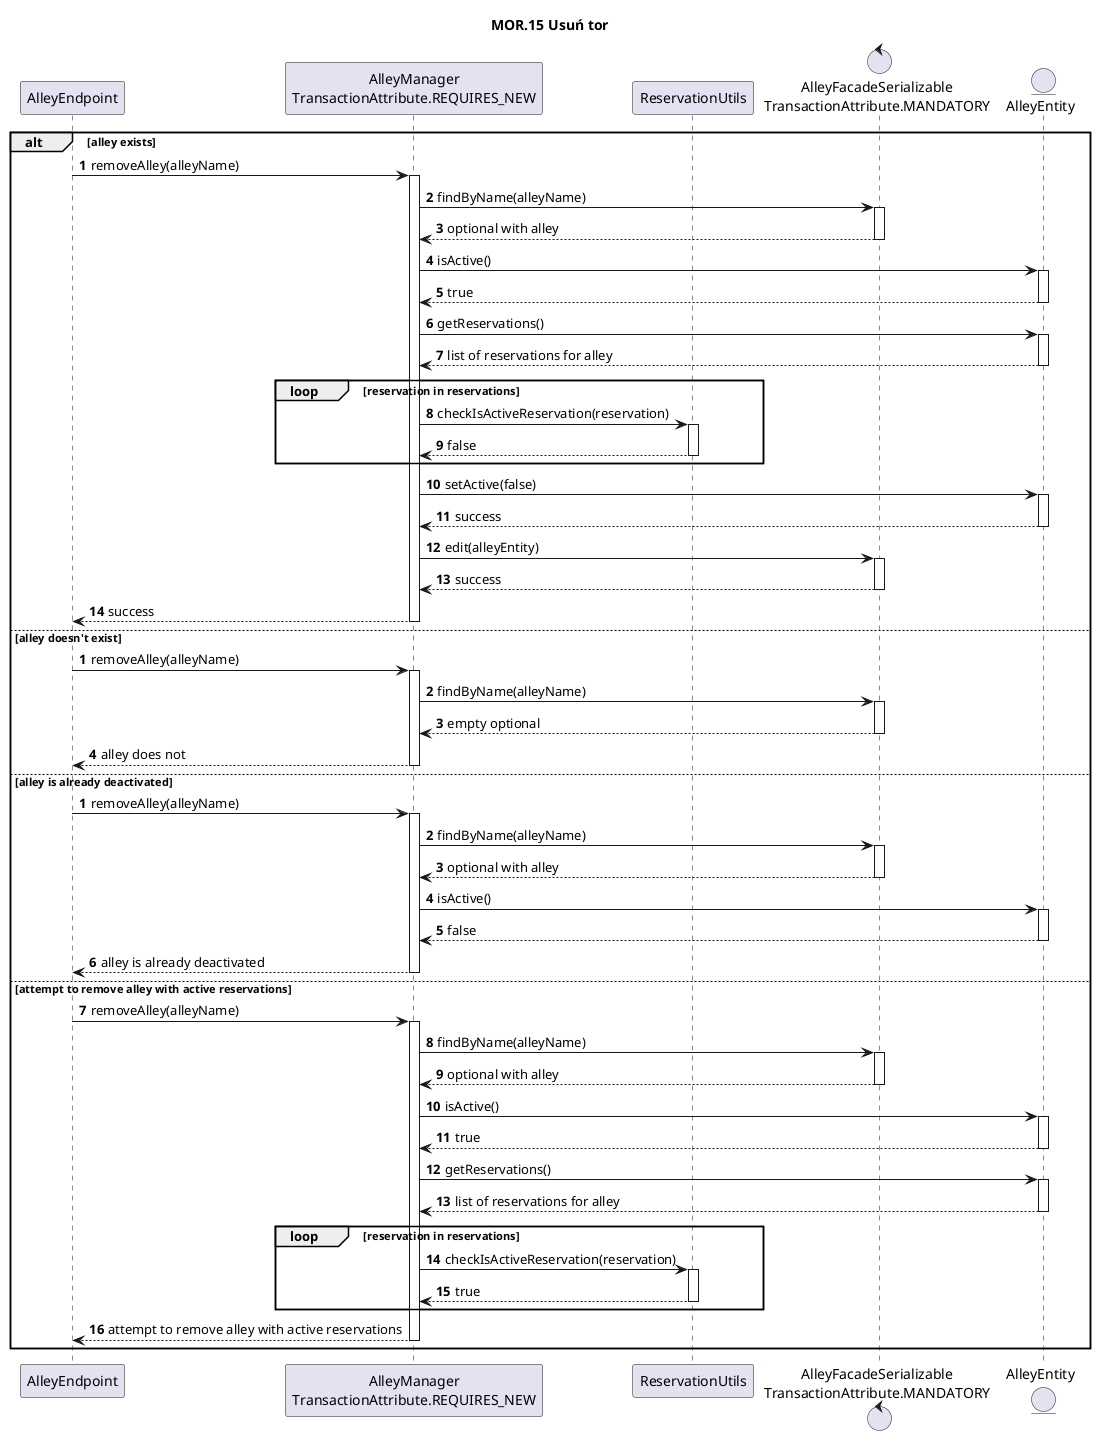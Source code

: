@startuml
title MOR.15 Usuń tor
autoactivate on
participant AlleyEndpoint
participant "AlleyManager\nTransactionAttribute.REQUIRES_NEW" as AlleyManager
participant ReservationUtils
control "AlleyFacadeSerializable\nTransactionAttribute.MANDATORY" as AlleyFacade
entity AlleyEntity
alt alley exists
autonumber
AlleyEndpoint -> AlleyManager: removeAlley(alleyName)
   AlleyManager -> AlleyFacade: findByName(alleyName)
   return optional with alley
   AlleyManager -> AlleyEntity: isActive()
   return true
   AlleyManager -> AlleyEntity: getReservations()
   return list of reservations for alley
   loop reservation in reservations
   AlleyManager -> ReservationUtils: checkIsActiveReservation(reservation)
      return false
   end
   AlleyManager -> AlleyEntity: setActive(false)
   return success
   AlleyManager -> AlleyFacade: edit(alleyEntity)
   return success
return success
else alley doesn't exist
autonumber
AlleyEndpoint -> AlleyManager: removeAlley(alleyName)
    AlleyManager -> AlleyFacade: findByName(alleyName)
    return empty optional
return alley does not
else alley is already deactivated
autonumber
AlleyEndpoint -> AlleyManager: removeAlley(alleyName)
  AlleyManager -> AlleyFacade: findByName(alleyName)
  return optional with alley
  AlleyManager -> AlleyEntity: isActive()
 return false
return alley is already deactivated
else attempt to remove alley with active reservations
AlleyEndpoint -> AlleyManager: removeAlley(alleyName)
    AlleyManager -> AlleyFacade: findByName(alleyName)
    return optional with alley
    AlleyManager -> AlleyEntity: isActive()
    return true
    AlleyManager -> AlleyEntity: getReservations()
    return list of reservations for alley
    loop reservation in reservations
        AlleyManager -> ReservationUtils: checkIsActiveReservation(reservation)
    return true
   end
return attempt to remove alley with active reservations
end
@enduml